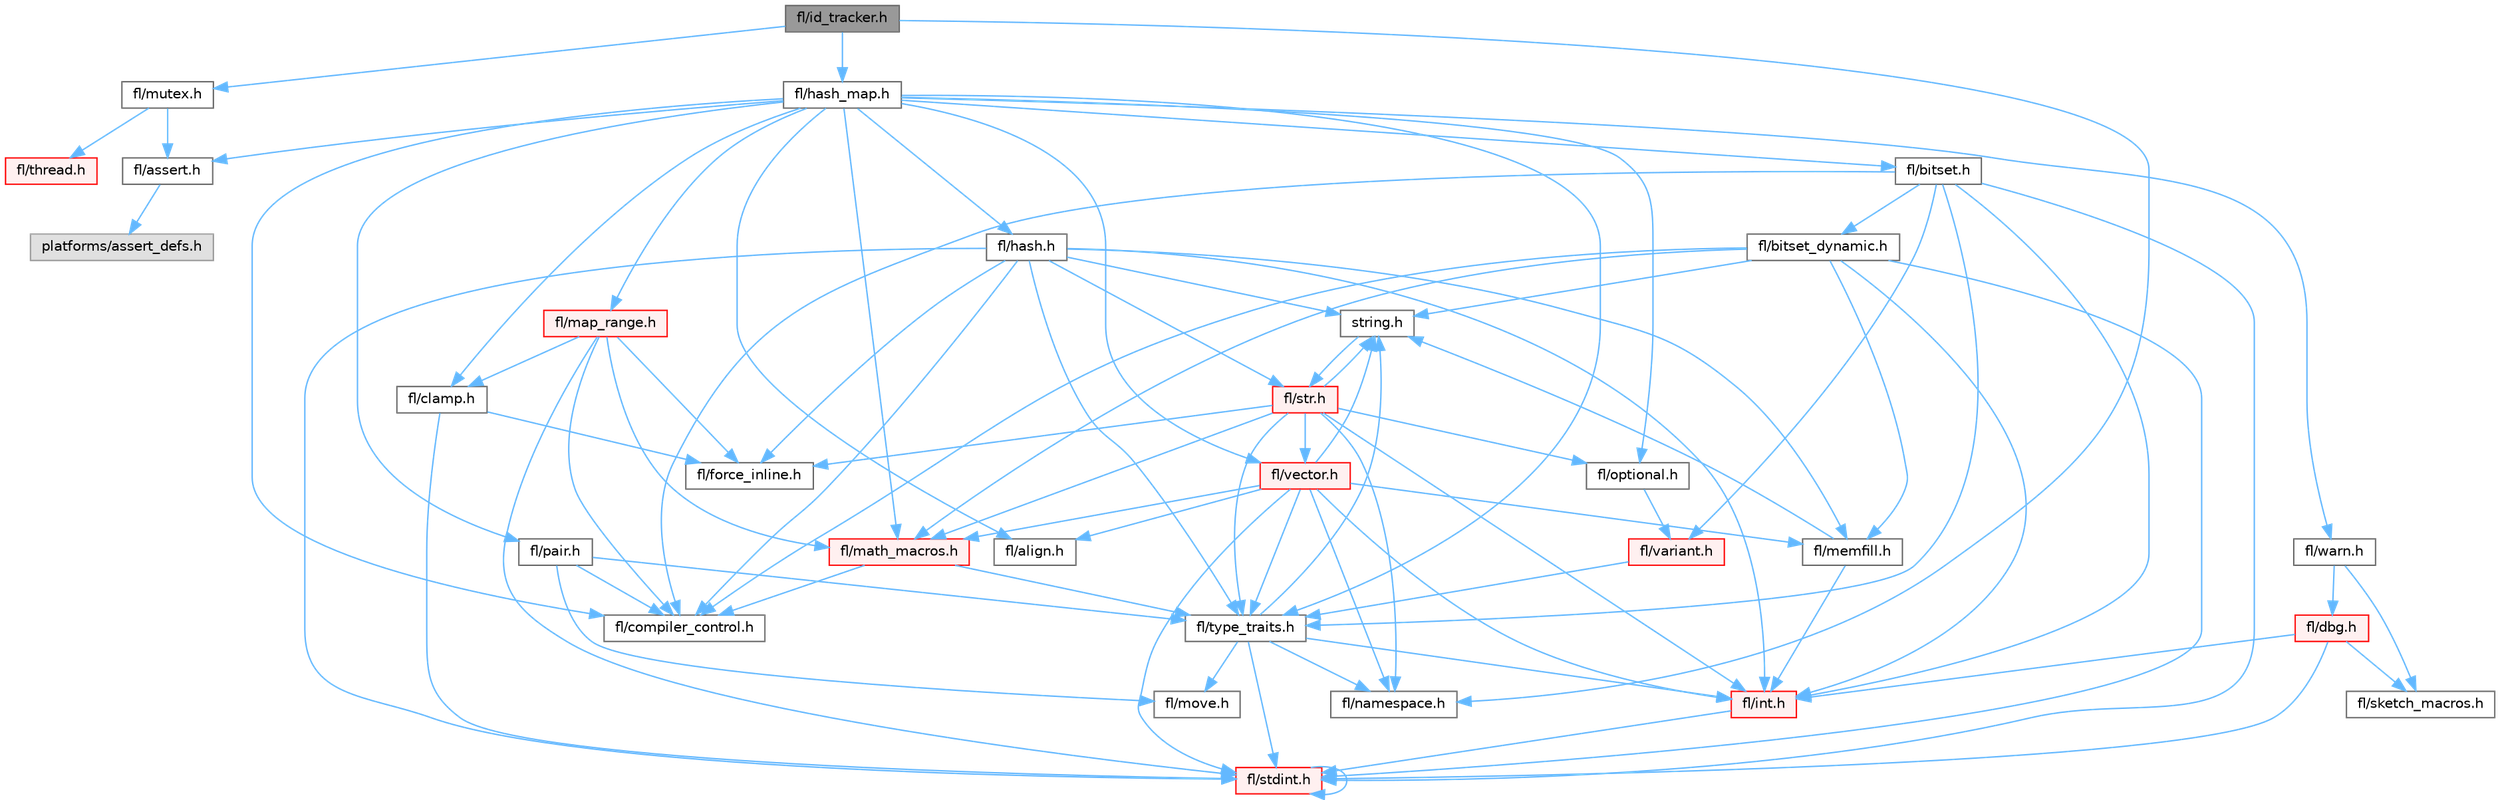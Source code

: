 digraph "fl/id_tracker.h"
{
 // INTERACTIVE_SVG=YES
 // LATEX_PDF_SIZE
  bgcolor="transparent";
  edge [fontname=Helvetica,fontsize=10,labelfontname=Helvetica,labelfontsize=10];
  node [fontname=Helvetica,fontsize=10,shape=box,height=0.2,width=0.4];
  Node1 [id="Node000001",label="fl/id_tracker.h",height=0.2,width=0.4,color="gray40", fillcolor="grey60", style="filled", fontcolor="black",tooltip=" "];
  Node1 -> Node2 [id="edge1_Node000001_Node000002",color="steelblue1",style="solid",tooltip=" "];
  Node2 [id="Node000002",label="fl/hash_map.h",height=0.2,width=0.4,color="grey40", fillcolor="white", style="filled",URL="$d6/d13/hash__map_8h.html",tooltip=" "];
  Node2 -> Node3 [id="edge2_Node000002_Node000003",color="steelblue1",style="solid",tooltip=" "];
  Node3 [id="Node000003",label="fl/assert.h",height=0.2,width=0.4,color="grey40", fillcolor="white", style="filled",URL="$dc/da7/assert_8h.html",tooltip=" "];
  Node3 -> Node4 [id="edge3_Node000003_Node000004",color="steelblue1",style="solid",tooltip=" "];
  Node4 [id="Node000004",label="platforms/assert_defs.h",height=0.2,width=0.4,color="grey60", fillcolor="#E0E0E0", style="filled",tooltip=" "];
  Node2 -> Node5 [id="edge4_Node000002_Node000005",color="steelblue1",style="solid",tooltip=" "];
  Node5 [id="Node000005",label="fl/bitset.h",height=0.2,width=0.4,color="grey40", fillcolor="white", style="filled",URL="$d1/d69/bitset_8h.html",tooltip=" "];
  Node5 -> Node6 [id="edge5_Node000005_Node000006",color="steelblue1",style="solid",tooltip=" "];
  Node6 [id="Node000006",label="fl/bitset_dynamic.h",height=0.2,width=0.4,color="grey40", fillcolor="white", style="filled",URL="$de/d7a/bitset__dynamic_8h.html",tooltip=" "];
  Node6 -> Node7 [id="edge6_Node000006_Node000007",color="steelblue1",style="solid",tooltip=" "];
  Node7 [id="Node000007",label="fl/stdint.h",height=0.2,width=0.4,color="red", fillcolor="#FFF0F0", style="filled",URL="$df/dd8/stdint_8h.html",tooltip=" "];
  Node7 -> Node7 [id="edge7_Node000007_Node000007",color="steelblue1",style="solid",tooltip=" "];
  Node6 -> Node9 [id="edge8_Node000006_Node000009",color="steelblue1",style="solid",tooltip=" "];
  Node9 [id="Node000009",label="fl/int.h",height=0.2,width=0.4,color="red", fillcolor="#FFF0F0", style="filled",URL="$d3/d7e/int_8h.html",tooltip=" "];
  Node9 -> Node7 [id="edge9_Node000009_Node000007",color="steelblue1",style="solid",tooltip=" "];
  Node6 -> Node11 [id="edge10_Node000006_Node000011",color="steelblue1",style="solid",tooltip=" "];
  Node11 [id="Node000011",label="string.h",height=0.2,width=0.4,color="grey40", fillcolor="white", style="filled",URL="$da/d66/string_8h.html",tooltip=" "];
  Node11 -> Node12 [id="edge11_Node000011_Node000012",color="steelblue1",style="solid",tooltip=" "];
  Node12 [id="Node000012",label="fl/str.h",height=0.2,width=0.4,color="red", fillcolor="#FFF0F0", style="filled",URL="$d1/d93/str_8h.html",tooltip=" "];
  Node12 -> Node9 [id="edge12_Node000012_Node000009",color="steelblue1",style="solid",tooltip=" "];
  Node12 -> Node11 [id="edge13_Node000012_Node000011",color="steelblue1",style="solid",tooltip=" "];
  Node12 -> Node19 [id="edge14_Node000012_Node000019",color="steelblue1",style="solid",tooltip=" "];
  Node19 [id="Node000019",label="fl/math_macros.h",height=0.2,width=0.4,color="red", fillcolor="#FFF0F0", style="filled",URL="$d8/db8/math__macros_8h.html",tooltip=" "];
  Node19 -> Node20 [id="edge15_Node000019_Node000020",color="steelblue1",style="solid",tooltip=" "];
  Node20 [id="Node000020",label="fl/compiler_control.h",height=0.2,width=0.4,color="grey40", fillcolor="white", style="filled",URL="$d4/d54/compiler__control_8h.html",tooltip=" "];
  Node19 -> Node21 [id="edge16_Node000019_Node000021",color="steelblue1",style="solid",tooltip=" "];
  Node21 [id="Node000021",label="fl/type_traits.h",height=0.2,width=0.4,color="grey40", fillcolor="white", style="filled",URL="$df/d63/type__traits_8h.html",tooltip=" "];
  Node21 -> Node11 [id="edge17_Node000021_Node000011",color="steelblue1",style="solid",tooltip=" "];
  Node21 -> Node7 [id="edge18_Node000021_Node000007",color="steelblue1",style="solid",tooltip=" "];
  Node21 -> Node22 [id="edge19_Node000021_Node000022",color="steelblue1",style="solid",tooltip=" "];
  Node22 [id="Node000022",label="fl/namespace.h",height=0.2,width=0.4,color="grey40", fillcolor="white", style="filled",URL="$df/d2a/namespace_8h.html",tooltip="Implements the FastLED namespace macros."];
  Node21 -> Node23 [id="edge20_Node000021_Node000023",color="steelblue1",style="solid",tooltip=" "];
  Node23 [id="Node000023",label="fl/move.h",height=0.2,width=0.4,color="grey40", fillcolor="white", style="filled",URL="$d9/d83/move_8h.html",tooltip=" "];
  Node21 -> Node9 [id="edge21_Node000021_Node000009",color="steelblue1",style="solid",tooltip=" "];
  Node12 -> Node22 [id="edge22_Node000012_Node000022",color="steelblue1",style="solid",tooltip=" "];
  Node12 -> Node47 [id="edge23_Node000012_Node000047",color="steelblue1",style="solid",tooltip=" "];
  Node47 [id="Node000047",label="fl/optional.h",height=0.2,width=0.4,color="grey40", fillcolor="white", style="filled",URL="$dc/d62/optional_8h.html",tooltip=" "];
  Node47 -> Node48 [id="edge24_Node000047_Node000048",color="steelblue1",style="solid",tooltip=" "];
  Node48 [id="Node000048",label="fl/variant.h",height=0.2,width=0.4,color="red", fillcolor="#FFF0F0", style="filled",URL="$d6/d10/variant_8h.html",tooltip=" "];
  Node48 -> Node21 [id="edge25_Node000048_Node000021",color="steelblue1",style="solid",tooltip=" "];
  Node12 -> Node21 [id="edge26_Node000012_Node000021",color="steelblue1",style="solid",tooltip=" "];
  Node12 -> Node49 [id="edge27_Node000012_Node000049",color="steelblue1",style="solid",tooltip=" "];
  Node49 [id="Node000049",label="fl/vector.h",height=0.2,width=0.4,color="red", fillcolor="#FFF0F0", style="filled",URL="$d6/d68/vector_8h.html",tooltip=" "];
  Node49 -> Node7 [id="edge28_Node000049_Node000007",color="steelblue1",style="solid",tooltip=" "];
  Node49 -> Node9 [id="edge29_Node000049_Node000009",color="steelblue1",style="solid",tooltip=" "];
  Node49 -> Node11 [id="edge30_Node000049_Node000011",color="steelblue1",style="solid",tooltip=" "];
  Node49 -> Node19 [id="edge31_Node000049_Node000019",color="steelblue1",style="solid",tooltip=" "];
  Node49 -> Node36 [id="edge32_Node000049_Node000036",color="steelblue1",style="solid",tooltip=" "];
  Node36 [id="Node000036",label="fl/memfill.h",height=0.2,width=0.4,color="grey40", fillcolor="white", style="filled",URL="$d0/dda/memfill_8h.html",tooltip=" "];
  Node36 -> Node11 [id="edge33_Node000036_Node000011",color="steelblue1",style="solid",tooltip=" "];
  Node36 -> Node9 [id="edge34_Node000036_Node000009",color="steelblue1",style="solid",tooltip=" "];
  Node49 -> Node22 [id="edge35_Node000049_Node000022",color="steelblue1",style="solid",tooltip=" "];
  Node49 -> Node21 [id="edge36_Node000049_Node000021",color="steelblue1",style="solid",tooltip=" "];
  Node49 -> Node45 [id="edge37_Node000049_Node000045",color="steelblue1",style="solid",tooltip=" "];
  Node45 [id="Node000045",label="fl/align.h",height=0.2,width=0.4,color="grey40", fillcolor="white", style="filled",URL="$d1/ddf/align_8h.html",tooltip=" "];
  Node12 -> Node17 [id="edge38_Node000012_Node000017",color="steelblue1",style="solid",tooltip=" "];
  Node17 [id="Node000017",label="fl/force_inline.h",height=0.2,width=0.4,color="grey40", fillcolor="white", style="filled",URL="$d4/d64/force__inline_8h.html",tooltip=" "];
  Node6 -> Node19 [id="edge39_Node000006_Node000019",color="steelblue1",style="solid",tooltip=" "];
  Node6 -> Node36 [id="edge40_Node000006_Node000036",color="steelblue1",style="solid",tooltip=" "];
  Node6 -> Node20 [id="edge41_Node000006_Node000020",color="steelblue1",style="solid",tooltip=" "];
  Node5 -> Node21 [id="edge42_Node000005_Node000021",color="steelblue1",style="solid",tooltip=" "];
  Node5 -> Node48 [id="edge43_Node000005_Node000048",color="steelblue1",style="solid",tooltip=" "];
  Node5 -> Node7 [id="edge44_Node000005_Node000007",color="steelblue1",style="solid",tooltip=" "];
  Node5 -> Node9 [id="edge45_Node000005_Node000009",color="steelblue1",style="solid",tooltip=" "];
  Node5 -> Node20 [id="edge46_Node000005_Node000020",color="steelblue1",style="solid",tooltip=" "];
  Node2 -> Node16 [id="edge47_Node000002_Node000016",color="steelblue1",style="solid",tooltip=" "];
  Node16 [id="Node000016",label="fl/clamp.h",height=0.2,width=0.4,color="grey40", fillcolor="white", style="filled",URL="$d6/dd3/clamp_8h.html",tooltip=" "];
  Node16 -> Node7 [id="edge48_Node000016_Node000007",color="steelblue1",style="solid",tooltip=" "];
  Node16 -> Node17 [id="edge49_Node000016_Node000017",color="steelblue1",style="solid",tooltip=" "];
  Node2 -> Node54 [id="edge50_Node000002_Node000054",color="steelblue1",style="solid",tooltip=" "];
  Node54 [id="Node000054",label="fl/hash.h",height=0.2,width=0.4,color="grey40", fillcolor="white", style="filled",URL="$db/dfb/hash_8h.html",tooltip=" "];
  Node54 -> Node12 [id="edge51_Node000054_Node000012",color="steelblue1",style="solid",tooltip=" "];
  Node54 -> Node21 [id="edge52_Node000054_Node000021",color="steelblue1",style="solid",tooltip=" "];
  Node54 -> Node9 [id="edge53_Node000054_Node000009",color="steelblue1",style="solid",tooltip=" "];
  Node54 -> Node7 [id="edge54_Node000054_Node000007",color="steelblue1",style="solid",tooltip=" "];
  Node54 -> Node17 [id="edge55_Node000054_Node000017",color="steelblue1",style="solid",tooltip=" "];
  Node54 -> Node36 [id="edge56_Node000054_Node000036",color="steelblue1",style="solid",tooltip=" "];
  Node54 -> Node11 [id="edge57_Node000054_Node000011",color="steelblue1",style="solid",tooltip=" "];
  Node54 -> Node20 [id="edge58_Node000054_Node000020",color="steelblue1",style="solid",tooltip=" "];
  Node2 -> Node18 [id="edge59_Node000002_Node000018",color="steelblue1",style="solid",tooltip=" "];
  Node18 [id="Node000018",label="fl/map_range.h",height=0.2,width=0.4,color="red", fillcolor="#FFF0F0", style="filled",URL="$d1/d47/map__range_8h.html",tooltip=" "];
  Node18 -> Node7 [id="edge60_Node000018_Node000007",color="steelblue1",style="solid",tooltip=" "];
  Node18 -> Node16 [id="edge61_Node000018_Node000016",color="steelblue1",style="solid",tooltip=" "];
  Node18 -> Node17 [id="edge62_Node000018_Node000017",color="steelblue1",style="solid",tooltip=" "];
  Node18 -> Node19 [id="edge63_Node000018_Node000019",color="steelblue1",style="solid",tooltip=" "];
  Node18 -> Node20 [id="edge64_Node000018_Node000020",color="steelblue1",style="solid",tooltip=" "];
  Node2 -> Node47 [id="edge65_Node000002_Node000047",color="steelblue1",style="solid",tooltip=" "];
  Node2 -> Node55 [id="edge66_Node000002_Node000055",color="steelblue1",style="solid",tooltip=" "];
  Node55 [id="Node000055",label="fl/pair.h",height=0.2,width=0.4,color="grey40", fillcolor="white", style="filled",URL="$d3/d41/pair_8h.html",tooltip=" "];
  Node55 -> Node23 [id="edge67_Node000055_Node000023",color="steelblue1",style="solid",tooltip=" "];
  Node55 -> Node20 [id="edge68_Node000055_Node000020",color="steelblue1",style="solid",tooltip=" "];
  Node55 -> Node21 [id="edge69_Node000055_Node000021",color="steelblue1",style="solid",tooltip=" "];
  Node2 -> Node21 [id="edge70_Node000002_Node000021",color="steelblue1",style="solid",tooltip=" "];
  Node2 -> Node49 [id="edge71_Node000002_Node000049",color="steelblue1",style="solid",tooltip=" "];
  Node2 -> Node56 [id="edge72_Node000002_Node000056",color="steelblue1",style="solid",tooltip=" "];
  Node56 [id="Node000056",label="fl/warn.h",height=0.2,width=0.4,color="grey40", fillcolor="white", style="filled",URL="$de/d77/warn_8h.html",tooltip=" "];
  Node56 -> Node57 [id="edge73_Node000056_Node000057",color="steelblue1",style="solid",tooltip=" "];
  Node57 [id="Node000057",label="fl/dbg.h",height=0.2,width=0.4,color="red", fillcolor="#FFF0F0", style="filled",URL="$d6/d01/dbg_8h.html",tooltip=" "];
  Node57 -> Node67 [id="edge74_Node000057_Node000067",color="steelblue1",style="solid",tooltip=" "];
  Node67 [id="Node000067",label="fl/sketch_macros.h",height=0.2,width=0.4,color="grey40", fillcolor="white", style="filled",URL="$d1/dbc/sketch__macros_8h.html",tooltip=" "];
  Node57 -> Node9 [id="edge75_Node000057_Node000009",color="steelblue1",style="solid",tooltip=" "];
  Node57 -> Node7 [id="edge76_Node000057_Node000007",color="steelblue1",style="solid",tooltip=" "];
  Node56 -> Node67 [id="edge77_Node000056_Node000067",color="steelblue1",style="solid",tooltip=" "];
  Node2 -> Node45 [id="edge78_Node000002_Node000045",color="steelblue1",style="solid",tooltip=" "];
  Node2 -> Node20 [id="edge79_Node000002_Node000020",color="steelblue1",style="solid",tooltip=" "];
  Node2 -> Node19 [id="edge80_Node000002_Node000019",color="steelblue1",style="solid",tooltip=" "];
  Node1 -> Node68 [id="edge81_Node000001_Node000068",color="steelblue1",style="solid",tooltip=" "];
  Node68 [id="Node000068",label="fl/mutex.h",height=0.2,width=0.4,color="grey40", fillcolor="white", style="filled",URL="$d0/df8/mutex_8h.html",tooltip=" "];
  Node68 -> Node44 [id="edge82_Node000068_Node000044",color="steelblue1",style="solid",tooltip=" "];
  Node44 [id="Node000044",label="fl/thread.h",height=0.2,width=0.4,color="red", fillcolor="#FFF0F0", style="filled",URL="$db/dd5/thread_8h.html",tooltip=" "];
  Node68 -> Node3 [id="edge83_Node000068_Node000003",color="steelblue1",style="solid",tooltip=" "];
  Node1 -> Node22 [id="edge84_Node000001_Node000022",color="steelblue1",style="solid",tooltip=" "];
}
